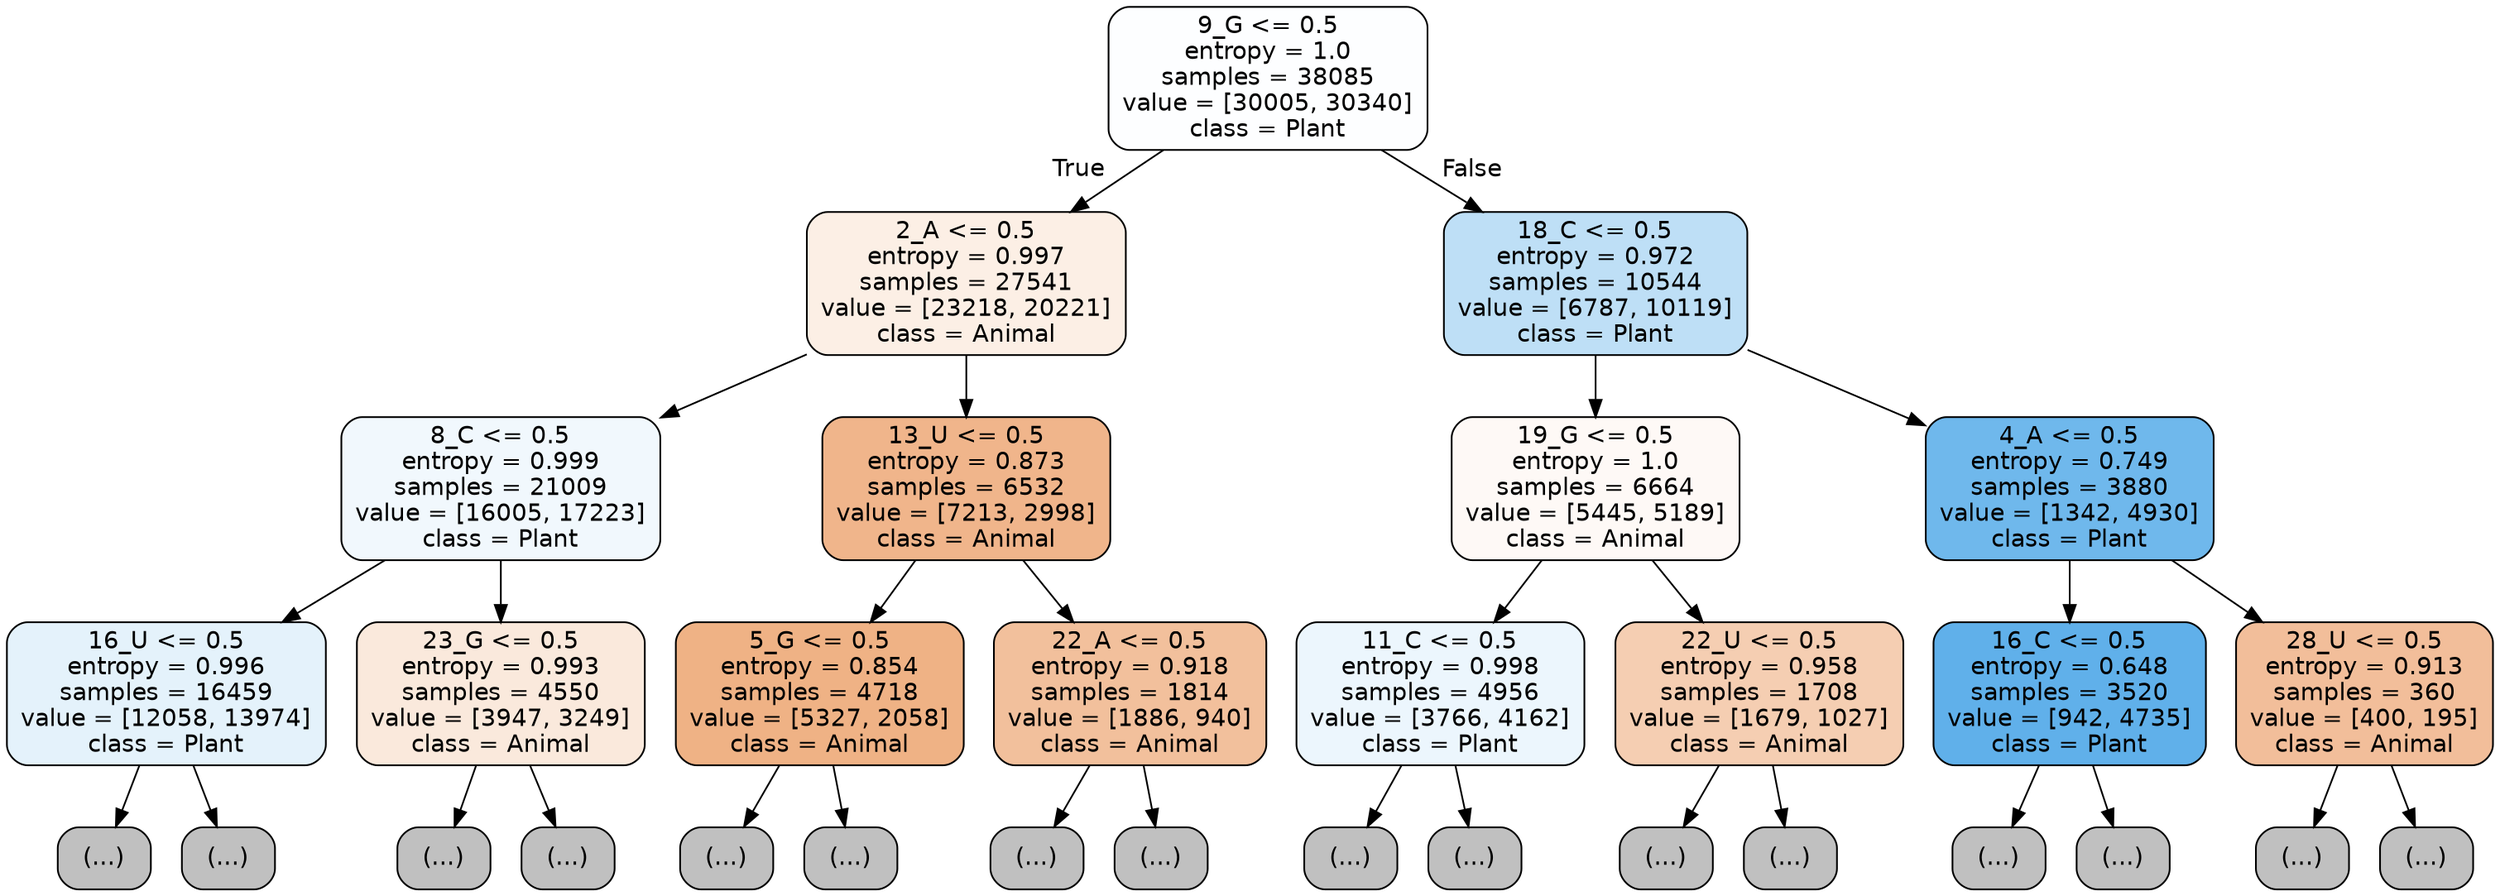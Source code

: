 digraph Tree {
node [shape=box, style="filled, rounded", color="black", fontname="helvetica"] ;
edge [fontname="helvetica"] ;
0 [label="9_G <= 0.5\nentropy = 1.0\nsamples = 38085\nvalue = [30005, 30340]\nclass = Plant", fillcolor="#fdfeff"] ;
1 [label="2_A <= 0.5\nentropy = 0.997\nsamples = 27541\nvalue = [23218, 20221]\nclass = Animal", fillcolor="#fcefe5"] ;
0 -> 1 [labeldistance=2.5, labelangle=45, headlabel="True"] ;
2 [label="8_C <= 0.5\nentropy = 0.999\nsamples = 21009\nvalue = [16005, 17223]\nclass = Plant", fillcolor="#f1f8fd"] ;
1 -> 2 ;
3 [label="16_U <= 0.5\nentropy = 0.996\nsamples = 16459\nvalue = [12058, 13974]\nclass = Plant", fillcolor="#e4f2fb"] ;
2 -> 3 ;
4 [label="(...)", fillcolor="#C0C0C0"] ;
3 -> 4 ;
5103 [label="(...)", fillcolor="#C0C0C0"] ;
3 -> 5103 ;
7110 [label="23_G <= 0.5\nentropy = 0.993\nsamples = 4550\nvalue = [3947, 3249]\nclass = Animal", fillcolor="#fae9dc"] ;
2 -> 7110 ;
7111 [label="(...)", fillcolor="#C0C0C0"] ;
7110 -> 7111 ;
9394 [label="(...)", fillcolor="#C0C0C0"] ;
7110 -> 9394 ;
9501 [label="13_U <= 0.5\nentropy = 0.873\nsamples = 6532\nvalue = [7213, 2998]\nclass = Animal", fillcolor="#f0b58b"] ;
1 -> 9501 ;
9502 [label="5_G <= 0.5\nentropy = 0.854\nsamples = 4718\nvalue = [5327, 2058]\nclass = Animal", fillcolor="#efb285"] ;
9501 -> 9502 ;
9503 [label="(...)", fillcolor="#C0C0C0"] ;
9502 -> 9503 ;
11060 [label="(...)", fillcolor="#C0C0C0"] ;
9502 -> 11060 ;
11639 [label="22_A <= 0.5\nentropy = 0.918\nsamples = 1814\nvalue = [1886, 940]\nclass = Animal", fillcolor="#f2c09c"] ;
9501 -> 11639 ;
11640 [label="(...)", fillcolor="#C0C0C0"] ;
11639 -> 11640 ;
12469 [label="(...)", fillcolor="#C0C0C0"] ;
11639 -> 12469 ;
12560 [label="18_C <= 0.5\nentropy = 0.972\nsamples = 10544\nvalue = [6787, 10119]\nclass = Plant", fillcolor="#bedff6"] ;
0 -> 12560 [labeldistance=2.5, labelangle=-45, headlabel="False"] ;
12561 [label="19_G <= 0.5\nentropy = 1.0\nsamples = 6664\nvalue = [5445, 5189]\nclass = Animal", fillcolor="#fef9f6"] ;
12560 -> 12561 ;
12562 [label="11_C <= 0.5\nentropy = 0.998\nsamples = 4956\nvalue = [3766, 4162]\nclass = Plant", fillcolor="#ecf6fd"] ;
12561 -> 12562 ;
12563 [label="(...)", fillcolor="#C0C0C0"] ;
12562 -> 12563 ;
14426 [label="(...)", fillcolor="#C0C0C0"] ;
12562 -> 14426 ;
14959 [label="22_U <= 0.5\nentropy = 0.958\nsamples = 1708\nvalue = [1679, 1027]\nclass = Animal", fillcolor="#f5ceb2"] ;
12561 -> 14959 ;
14960 [label="(...)", fillcolor="#C0C0C0"] ;
14959 -> 14960 ;
15833 [label="(...)", fillcolor="#C0C0C0"] ;
14959 -> 15833 ;
15972 [label="4_A <= 0.5\nentropy = 0.749\nsamples = 3880\nvalue = [1342, 4930]\nclass = Plant", fillcolor="#6fb8ec"] ;
12560 -> 15972 ;
15973 [label="16_C <= 0.5\nentropy = 0.648\nsamples = 3520\nvalue = [942, 4735]\nclass = Plant", fillcolor="#60b0ea"] ;
15972 -> 15973 ;
15974 [label="(...)", fillcolor="#C0C0C0"] ;
15973 -> 15974 ;
16587 [label="(...)", fillcolor="#C0C0C0"] ;
15973 -> 16587 ;
16758 [label="28_U <= 0.5\nentropy = 0.913\nsamples = 360\nvalue = [400, 195]\nclass = Animal", fillcolor="#f2be9a"] ;
15972 -> 16758 ;
16759 [label="(...)", fillcolor="#C0C0C0"] ;
16758 -> 16759 ;
16960 [label="(...)", fillcolor="#C0C0C0"] ;
16758 -> 16960 ;
}
